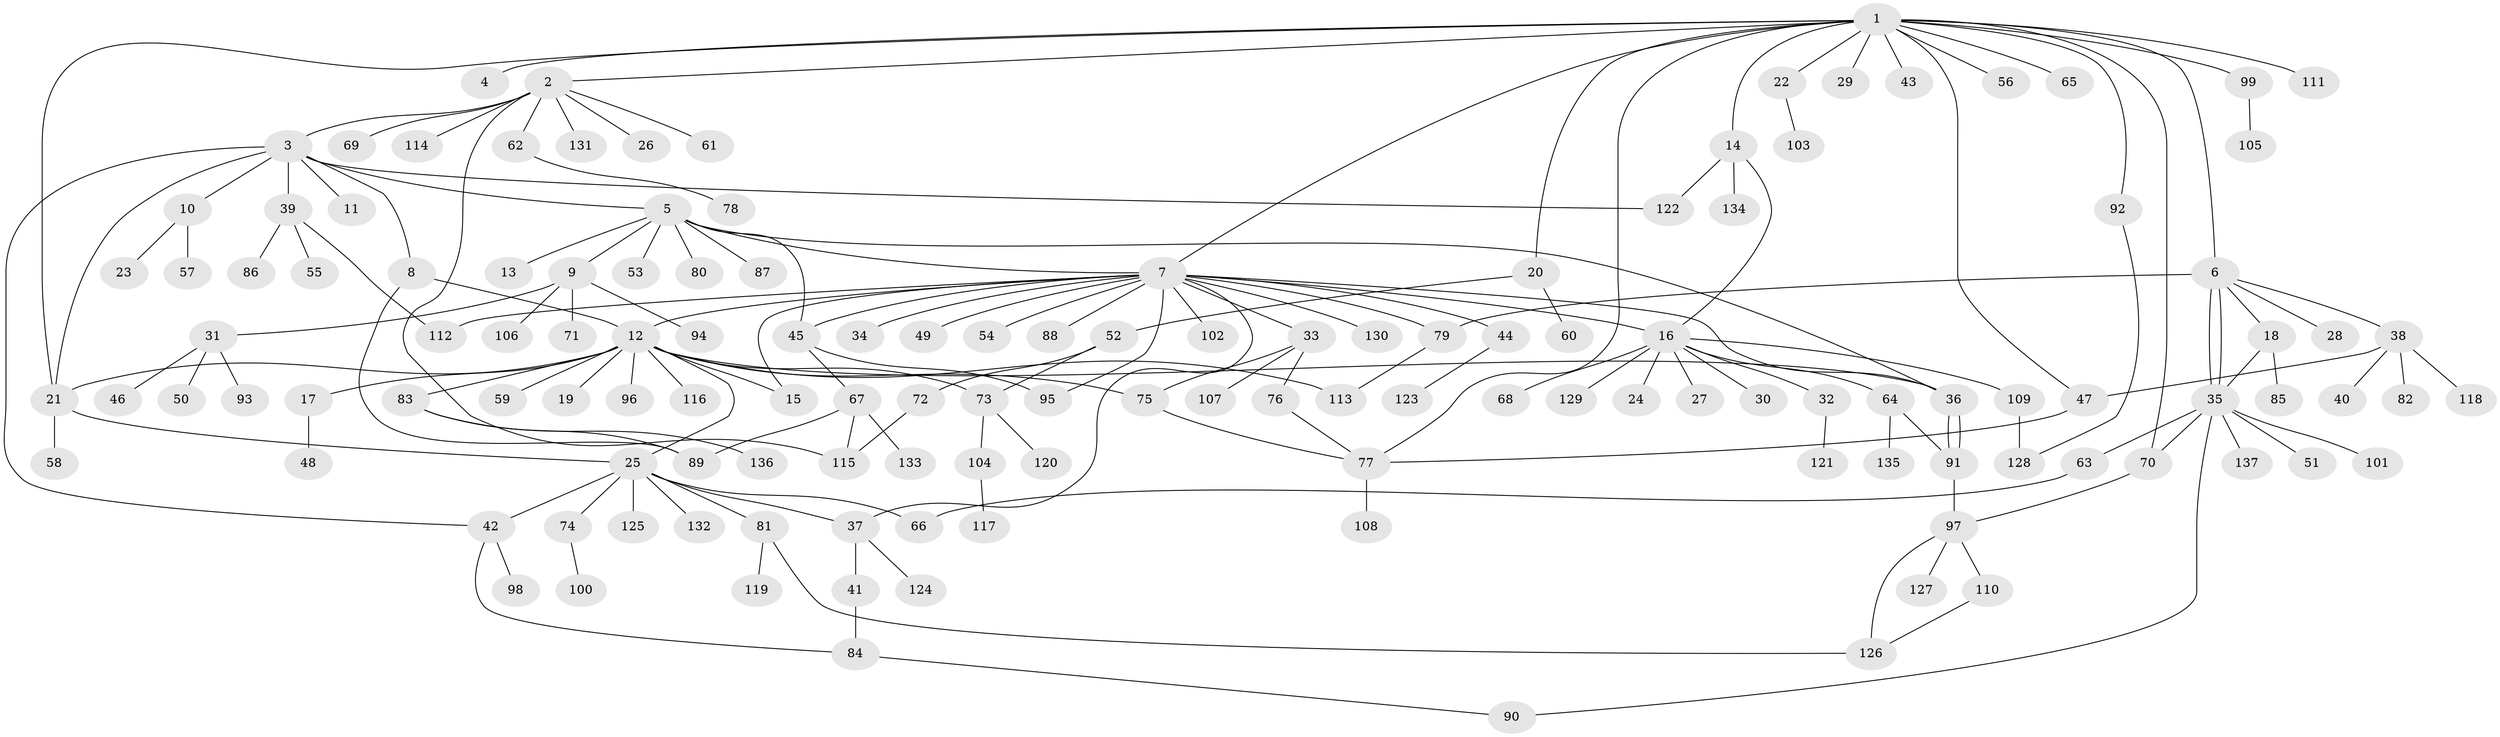 // Generated by graph-tools (version 1.1) at 2025/26/03/09/25 03:26:01]
// undirected, 137 vertices, 175 edges
graph export_dot {
graph [start="1"]
  node [color=gray90,style=filled];
  1;
  2;
  3;
  4;
  5;
  6;
  7;
  8;
  9;
  10;
  11;
  12;
  13;
  14;
  15;
  16;
  17;
  18;
  19;
  20;
  21;
  22;
  23;
  24;
  25;
  26;
  27;
  28;
  29;
  30;
  31;
  32;
  33;
  34;
  35;
  36;
  37;
  38;
  39;
  40;
  41;
  42;
  43;
  44;
  45;
  46;
  47;
  48;
  49;
  50;
  51;
  52;
  53;
  54;
  55;
  56;
  57;
  58;
  59;
  60;
  61;
  62;
  63;
  64;
  65;
  66;
  67;
  68;
  69;
  70;
  71;
  72;
  73;
  74;
  75;
  76;
  77;
  78;
  79;
  80;
  81;
  82;
  83;
  84;
  85;
  86;
  87;
  88;
  89;
  90;
  91;
  92;
  93;
  94;
  95;
  96;
  97;
  98;
  99;
  100;
  101;
  102;
  103;
  104;
  105;
  106;
  107;
  108;
  109;
  110;
  111;
  112;
  113;
  114;
  115;
  116;
  117;
  118;
  119;
  120;
  121;
  122;
  123;
  124;
  125;
  126;
  127;
  128;
  129;
  130;
  131;
  132;
  133;
  134;
  135;
  136;
  137;
  1 -- 2;
  1 -- 4;
  1 -- 6;
  1 -- 7;
  1 -- 14;
  1 -- 20;
  1 -- 21;
  1 -- 22;
  1 -- 29;
  1 -- 43;
  1 -- 47;
  1 -- 56;
  1 -- 65;
  1 -- 70;
  1 -- 77;
  1 -- 92;
  1 -- 99;
  1 -- 111;
  2 -- 3;
  2 -- 26;
  2 -- 61;
  2 -- 62;
  2 -- 69;
  2 -- 114;
  2 -- 115;
  2 -- 131;
  3 -- 5;
  3 -- 8;
  3 -- 10;
  3 -- 11;
  3 -- 21;
  3 -- 39;
  3 -- 42;
  3 -- 122;
  5 -- 7;
  5 -- 9;
  5 -- 13;
  5 -- 36;
  5 -- 45;
  5 -- 53;
  5 -- 80;
  5 -- 87;
  6 -- 18;
  6 -- 28;
  6 -- 35;
  6 -- 35;
  6 -- 38;
  6 -- 79;
  7 -- 12;
  7 -- 15;
  7 -- 16;
  7 -- 33;
  7 -- 34;
  7 -- 36;
  7 -- 37;
  7 -- 44;
  7 -- 45;
  7 -- 49;
  7 -- 54;
  7 -- 79;
  7 -- 88;
  7 -- 95;
  7 -- 102;
  7 -- 112;
  7 -- 130;
  8 -- 12;
  8 -- 89;
  9 -- 31;
  9 -- 71;
  9 -- 94;
  9 -- 106;
  10 -- 23;
  10 -- 57;
  12 -- 15;
  12 -- 17;
  12 -- 19;
  12 -- 21;
  12 -- 25;
  12 -- 36;
  12 -- 59;
  12 -- 73;
  12 -- 75;
  12 -- 83;
  12 -- 96;
  12 -- 113;
  12 -- 116;
  14 -- 16;
  14 -- 122;
  14 -- 134;
  16 -- 24;
  16 -- 27;
  16 -- 30;
  16 -- 32;
  16 -- 64;
  16 -- 68;
  16 -- 109;
  16 -- 129;
  17 -- 48;
  18 -- 35;
  18 -- 85;
  20 -- 52;
  20 -- 60;
  21 -- 25;
  21 -- 58;
  22 -- 103;
  25 -- 37;
  25 -- 42;
  25 -- 66;
  25 -- 74;
  25 -- 81;
  25 -- 125;
  25 -- 132;
  31 -- 46;
  31 -- 50;
  31 -- 93;
  32 -- 121;
  33 -- 75;
  33 -- 76;
  33 -- 107;
  35 -- 51;
  35 -- 63;
  35 -- 70;
  35 -- 90;
  35 -- 101;
  35 -- 137;
  36 -- 91;
  36 -- 91;
  37 -- 41;
  37 -- 124;
  38 -- 40;
  38 -- 47;
  38 -- 82;
  38 -- 118;
  39 -- 55;
  39 -- 86;
  39 -- 112;
  41 -- 84;
  42 -- 84;
  42 -- 98;
  44 -- 123;
  45 -- 67;
  45 -- 95;
  47 -- 77;
  52 -- 72;
  52 -- 73;
  62 -- 78;
  63 -- 66;
  64 -- 91;
  64 -- 135;
  67 -- 89;
  67 -- 115;
  67 -- 133;
  70 -- 97;
  72 -- 115;
  73 -- 104;
  73 -- 120;
  74 -- 100;
  75 -- 77;
  76 -- 77;
  77 -- 108;
  79 -- 113;
  81 -- 119;
  81 -- 126;
  83 -- 89;
  83 -- 136;
  84 -- 90;
  91 -- 97;
  92 -- 128;
  97 -- 110;
  97 -- 126;
  97 -- 127;
  99 -- 105;
  104 -- 117;
  109 -- 128;
  110 -- 126;
}
